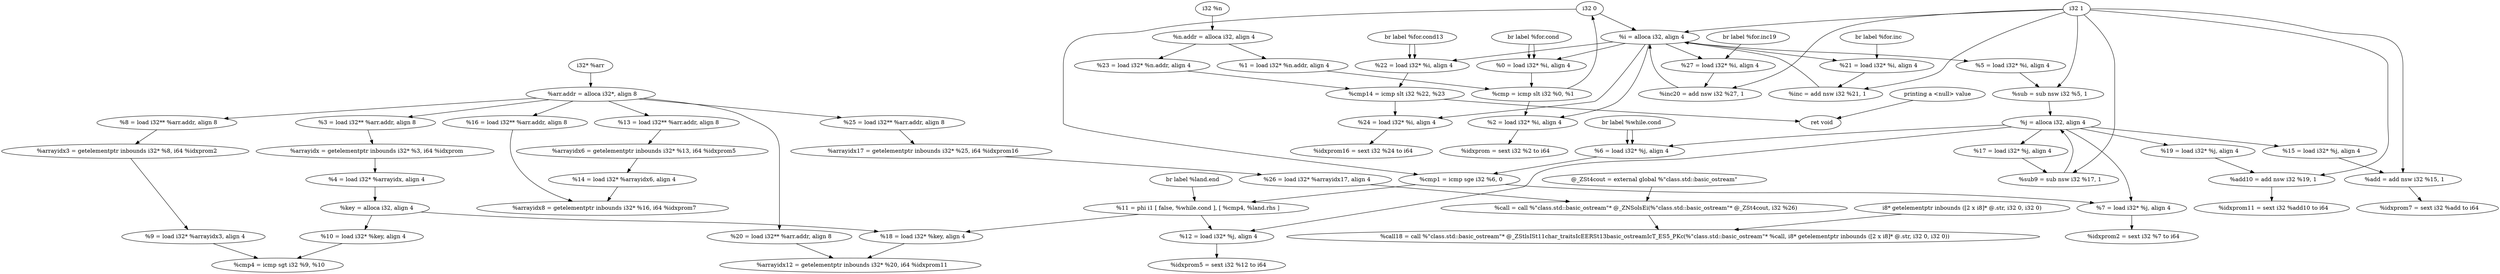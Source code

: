 digraph _Z13insertionSortPii{

"  %arr.addr = alloca i32*, align 8";
"  %n.addr = alloca i32, align 4";
"  %i = alloca i32, align 4";
"  %key = alloca i32, align 4";
"  %j = alloca i32, align 4";
"i32* %arr" -> "  %arr.addr = alloca i32*, align 8";
"i32 %n" -> "  %n.addr = alloca i32, align 4";
"i32 1" -> "  %i = alloca i32, align 4";
"  br label %for.cond" -> "  %0 = load i32* %i, align 4";
"  %i = alloca i32, align 4" -> "  %0 = load i32* %i, align 4";
"  %n.addr = alloca i32, align 4" -> "  %1 = load i32* %n.addr, align 4";
"  %0 = load i32* %i, align 4" -> "  %cmp = icmp slt i32 %0, %1";
"  %1 = load i32* %n.addr, align 4" -> "  %cmp = icmp slt i32 %0, %1";
"  %cmp = icmp slt i32 %0, %1" -> "  %2 = load i32* %i, align 4";
"  %cmp = icmp slt i32 %0, %1" -> "i32 0";
"  %i = alloca i32, align 4" -> "  %2 = load i32* %i, align 4";
"  %2 = load i32* %i, align 4" -> "  %idxprom = sext i32 %2 to i64";
"  %arr.addr = alloca i32*, align 8" -> "  %3 = load i32** %arr.addr, align 8";
"  %3 = load i32** %arr.addr, align 8" -> "  %arrayidx = getelementptr inbounds i32* %3, i64 %idxprom";
"  %arrayidx = getelementptr inbounds i32* %3, i64 %idxprom" -> "  %4 = load i32* %arrayidx, align 4";
"  %4 = load i32* %arrayidx, align 4" -> "  %key = alloca i32, align 4";
"  %i = alloca i32, align 4" -> "  %5 = load i32* %i, align 4";
"  %5 = load i32* %i, align 4" -> "  %sub = sub nsw i32 %5, 1";
"i32 1" -> "  %sub = sub nsw i32 %5, 1";
"  %sub = sub nsw i32 %5, 1" -> "  %j = alloca i32, align 4";
"  br label %while.cond" -> "  %6 = load i32* %j, align 4";
"  %j = alloca i32, align 4" -> "  %6 = load i32* %j, align 4";
"  %6 = load i32* %j, align 4" -> "  %cmp1 = icmp sge i32 %6, 0";
"i32 0" -> "  %cmp1 = icmp sge i32 %6, 0";
"  %cmp1 = icmp sge i32 %6, 0" -> "  %7 = load i32* %j, align 4";
"  %cmp1 = icmp sge i32 %6, 0" -> "  %11 = phi i1 [ false, %while.cond ], [ %cmp4, %land.rhs ]";
"  %j = alloca i32, align 4" -> "  %7 = load i32* %j, align 4";
"  %7 = load i32* %j, align 4" -> "  %idxprom2 = sext i32 %7 to i64";
"  %arr.addr = alloca i32*, align 8" -> "  %8 = load i32** %arr.addr, align 8";
"  %8 = load i32** %arr.addr, align 8" -> "  %arrayidx3 = getelementptr inbounds i32* %8, i64 %idxprom2";
"  %arrayidx3 = getelementptr inbounds i32* %8, i64 %idxprom2" -> "  %9 = load i32* %arrayidx3, align 4";
"  %key = alloca i32, align 4" -> "  %10 = load i32* %key, align 4";
"  %9 = load i32* %arrayidx3, align 4" -> "  %cmp4 = icmp sgt i32 %9, %10";
"  %10 = load i32* %key, align 4" -> "  %cmp4 = icmp sgt i32 %9, %10";
"  br label %land.end" -> "  %11 = phi i1 [ false, %while.cond ], [ %cmp4, %land.rhs ]";
"  %11 = phi i1 [ false, %while.cond ], [ %cmp4, %land.rhs ]" -> "  %12 = load i32* %j, align 4";
"  %11 = phi i1 [ false, %while.cond ], [ %cmp4, %land.rhs ]" -> "  %18 = load i32* %key, align 4";
"  %j = alloca i32, align 4" -> "  %12 = load i32* %j, align 4";
"  %12 = load i32* %j, align 4" -> "  %idxprom5 = sext i32 %12 to i64";
"  %arr.addr = alloca i32*, align 8" -> "  %13 = load i32** %arr.addr, align 8";
"  %13 = load i32** %arr.addr, align 8" -> "  %arrayidx6 = getelementptr inbounds i32* %13, i64 %idxprom5";
"  %arrayidx6 = getelementptr inbounds i32* %13, i64 %idxprom5" -> "  %14 = load i32* %arrayidx6, align 4";
"  %j = alloca i32, align 4" -> "  %15 = load i32* %j, align 4";
"  %15 = load i32* %j, align 4" -> "  %add = add nsw i32 %15, 1";
"i32 1" -> "  %add = add nsw i32 %15, 1";
"  %add = add nsw i32 %15, 1" -> "  %idxprom7 = sext i32 %add to i64";
"  %arr.addr = alloca i32*, align 8" -> "  %16 = load i32** %arr.addr, align 8";
"  %16 = load i32** %arr.addr, align 8" -> "  %arrayidx8 = getelementptr inbounds i32* %16, i64 %idxprom7";
"  %14 = load i32* %arrayidx6, align 4" -> "  %arrayidx8 = getelementptr inbounds i32* %16, i64 %idxprom7";
"  %j = alloca i32, align 4" -> "  %17 = load i32* %j, align 4";
"  %17 = load i32* %j, align 4" -> "  %sub9 = sub nsw i32 %17, 1";
"i32 1" -> "  %sub9 = sub nsw i32 %17, 1";
"  %sub9 = sub nsw i32 %17, 1" -> "  %j = alloca i32, align 4";
"  br label %while.cond" -> "  %6 = load i32* %j, align 4";
"  %key = alloca i32, align 4" -> "  %18 = load i32* %key, align 4";
"  %j = alloca i32, align 4" -> "  %19 = load i32* %j, align 4";
"  %19 = load i32* %j, align 4" -> "  %add10 = add nsw i32 %19, 1";
"i32 1" -> "  %add10 = add nsw i32 %19, 1";
"  %add10 = add nsw i32 %19, 1" -> "  %idxprom11 = sext i32 %add10 to i64";
"  %arr.addr = alloca i32*, align 8" -> "  %20 = load i32** %arr.addr, align 8";
"  %20 = load i32** %arr.addr, align 8" -> "  %arrayidx12 = getelementptr inbounds i32* %20, i64 %idxprom11";
"  %18 = load i32* %key, align 4" -> "  %arrayidx12 = getelementptr inbounds i32* %20, i64 %idxprom11";
"  br label %for.inc" -> "  %21 = load i32* %i, align 4";
"  %i = alloca i32, align 4" -> "  %21 = load i32* %i, align 4";
"  %21 = load i32* %i, align 4" -> "  %inc = add nsw i32 %21, 1";
"i32 1" -> "  %inc = add nsw i32 %21, 1";
"  %inc = add nsw i32 %21, 1" -> "  %i = alloca i32, align 4";
"  br label %for.cond" -> "  %0 = load i32* %i, align 4";
"i32 0" -> "  %i = alloca i32, align 4";
"  br label %for.cond13" -> "  %22 = load i32* %i, align 4";
"  %i = alloca i32, align 4" -> "  %22 = load i32* %i, align 4";
"  %n.addr = alloca i32, align 4" -> "  %23 = load i32* %n.addr, align 4";
"  %22 = load i32* %i, align 4" -> "  %cmp14 = icmp slt i32 %22, %23";
"  %23 = load i32* %n.addr, align 4" -> "  %cmp14 = icmp slt i32 %22, %23";
"  %cmp14 = icmp slt i32 %22, %23" -> "  %24 = load i32* %i, align 4";
"  %cmp14 = icmp slt i32 %22, %23" -> "  ret void";
"  %i = alloca i32, align 4" -> "  %24 = load i32* %i, align 4";
"  %24 = load i32* %i, align 4" -> "  %idxprom16 = sext i32 %24 to i64";
"  %arr.addr = alloca i32*, align 8" -> "  %25 = load i32** %arr.addr, align 8";
"  %25 = load i32** %arr.addr, align 8" -> "  %arrayidx17 = getelementptr inbounds i32* %25, i64 %idxprom16";
"  %arrayidx17 = getelementptr inbounds i32* %25, i64 %idxprom16" -> "  %26 = load i32* %arrayidx17, align 4";
"@_ZSt4cout = external global %\"class.std::basic_ostream\"" -> "  %call = call %\"class.std::basic_ostream\"* @_ZNSolsEi(%\"class.std::basic_ostream\"* @_ZSt4cout, i32 %26)";
"  %26 = load i32* %arrayidx17, align 4" -> "  %call = call %\"class.std::basic_ostream\"* @_ZNSolsEi(%\"class.std::basic_ostream\"* @_ZSt4cout, i32 %26)";
"  %call = call %\"class.std::basic_ostream\"* @_ZNSolsEi(%\"class.std::basic_ostream\"* @_ZSt4cout, i32 %26)" -> "  %call18 = call %\"class.std::basic_ostream\"* @_ZStlsISt11char_traitsIcEERSt13basic_ostreamIcT_ES5_PKc(%\"class.std::basic_ostream\"* %call, i8* getelementptr inbounds ([2 x i8]* @.str, i32 0, i32 0))";
"i8* getelementptr inbounds ([2 x i8]* @.str, i32 0, i32 0)" -> "  %call18 = call %\"class.std::basic_ostream\"* @_ZStlsISt11char_traitsIcEERSt13basic_ostreamIcT_ES5_PKc(%\"class.std::basic_ostream\"* %call, i8* getelementptr inbounds ([2 x i8]* @.str, i32 0, i32 0))";
"  br label %for.inc19" -> "  %27 = load i32* %i, align 4";
"  %i = alloca i32, align 4" -> "  %27 = load i32* %i, align 4";
"  %27 = load i32* %i, align 4" -> "  %inc20 = add nsw i32 %27, 1";
"i32 1" -> "  %inc20 = add nsw i32 %27, 1";
"  %inc20 = add nsw i32 %27, 1" -> "  %i = alloca i32, align 4";
"  br label %for.cond13" -> "  %22 = load i32* %i, align 4";
"printing a <null> value
" -> "  ret void";

}
